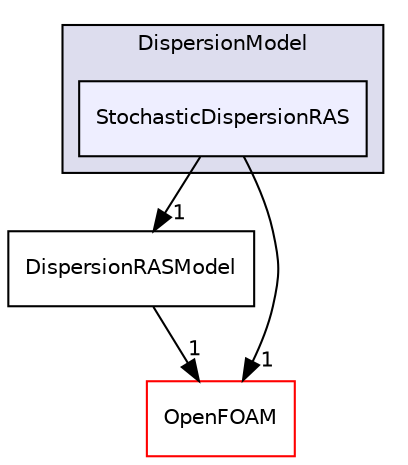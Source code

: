 digraph "src/lagrangian/turbulence/submodels/Kinematic/DispersionModel/StochasticDispersionRAS" {
  bgcolor=transparent;
  compound=true
  node [ fontsize="10", fontname="Helvetica"];
  edge [ labelfontsize="10", labelfontname="Helvetica"];
  subgraph clusterdir_ec3a45eb9e031fb2cbc5f0a1a823b94d {
    graph [ bgcolor="#ddddee", pencolor="black", label="DispersionModel" fontname="Helvetica", fontsize="10", URL="dir_ec3a45eb9e031fb2cbc5f0a1a823b94d.html"]
  dir_c90bab3755416ee5a854d178a0936369 [shape=box, label="StochasticDispersionRAS", style="filled", fillcolor="#eeeeff", pencolor="black", URL="dir_c90bab3755416ee5a854d178a0936369.html"];
  }
  dir_4f1e65378d6609b741f29ec515225be4 [shape=box label="DispersionRASModel" URL="dir_4f1e65378d6609b741f29ec515225be4.html"];
  dir_c5473ff19b20e6ec4dfe5c310b3778a8 [shape=box label="OpenFOAM" color="red" URL="dir_c5473ff19b20e6ec4dfe5c310b3778a8.html"];
  dir_c90bab3755416ee5a854d178a0936369->dir_4f1e65378d6609b741f29ec515225be4 [headlabel="1", labeldistance=1.5 headhref="dir_001705_001703.html"];
  dir_c90bab3755416ee5a854d178a0936369->dir_c5473ff19b20e6ec4dfe5c310b3778a8 [headlabel="1", labeldistance=1.5 headhref="dir_001705_001887.html"];
  dir_4f1e65378d6609b741f29ec515225be4->dir_c5473ff19b20e6ec4dfe5c310b3778a8 [headlabel="1", labeldistance=1.5 headhref="dir_001703_001887.html"];
}
